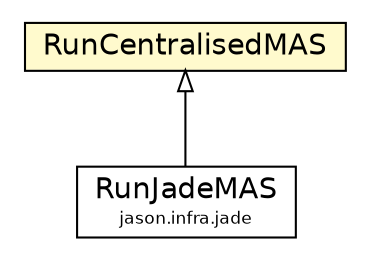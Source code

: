 #!/usr/local/bin/dot
#
# Class diagram 
# Generated by UMLGraph version 5.1 (http://www.umlgraph.org/)
#

digraph G {
	edge [fontname="Helvetica",fontsize=10,labelfontname="Helvetica",labelfontsize=10];
	node [fontname="Helvetica",fontsize=10,shape=plaintext];
	nodesep=0.25;
	ranksep=0.5;
	// jason.infra.centralised.RunCentralisedMAS
	c35430 [label=<<table title="jason.infra.centralised.RunCentralisedMAS" border="0" cellborder="1" cellspacing="0" cellpadding="2" port="p" bgcolor="lemonChiffon" href="./RunCentralisedMAS.html">
		<tr><td><table border="0" cellspacing="0" cellpadding="1">
<tr><td align="center" balign="center"> RunCentralisedMAS </td></tr>
		</table></td></tr>
		</table>>, fontname="Helvetica", fontcolor="black", fontsize=14.0];
	// jason.infra.jade.RunJadeMAS
	c35441 [label=<<table title="jason.infra.jade.RunJadeMAS" border="0" cellborder="1" cellspacing="0" cellpadding="2" port="p" href="../jade/RunJadeMAS.html">
		<tr><td><table border="0" cellspacing="0" cellpadding="1">
<tr><td align="center" balign="center"> RunJadeMAS </td></tr>
<tr><td align="center" balign="center"><font point-size="8.0"> jason.infra.jade </font></td></tr>
		</table></td></tr>
		</table>>, fontname="Helvetica", fontcolor="black", fontsize=14.0];
	//jason.infra.jade.RunJadeMAS extends jason.infra.centralised.RunCentralisedMAS
	c35430:p -> c35441:p [dir=back,arrowtail=empty];
}

